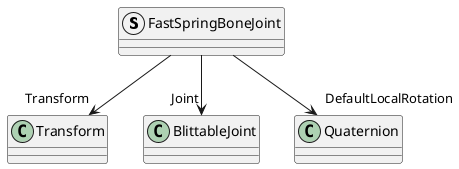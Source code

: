 @startuml
struct FastSpringBoneJoint {
}
FastSpringBoneJoint --> "Transform" Transform
FastSpringBoneJoint --> "Joint" BlittableJoint
FastSpringBoneJoint --> "DefaultLocalRotation" Quaternion
@enduml
